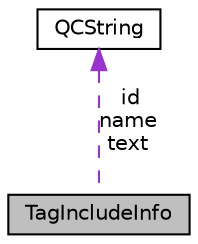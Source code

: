 digraph "TagIncludeInfo"
{
 // INTERACTIVE_SVG=YES
 // LATEX_PDF_SIZE
  edge [fontname="Helvetica",fontsize="10",labelfontname="Helvetica",labelfontsize="10"];
  node [fontname="Helvetica",fontsize="10",shape=record];
  Node1 [label="TagIncludeInfo",height=0.2,width=0.4,color="black", fillcolor="grey75", style="filled", fontcolor="black",tooltip="Container for include info that can be read from a tagfile"];
  Node2 -> Node1 [dir="back",color="darkorchid3",fontsize="10",style="dashed",label=" id\nname\ntext" ,fontname="Helvetica"];
  Node2 [label="QCString",height=0.2,width=0.4,color="black", fillcolor="white", style="filled",URL="$d9/d45/class_q_c_string.html",tooltip="This is an alternative implementation of QCString."];
}
